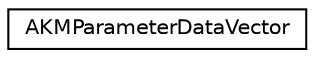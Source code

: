 digraph "Graphical Class Hierarchy"
{
 // LATEX_PDF_SIZE
  edge [fontname="Helvetica",fontsize="10",labelfontname="Helvetica",labelfontsize="10"];
  node [fontname="Helvetica",fontsize="10",shape=record];
  rankdir="LR";
  Node0 [label="AKMParameterDataVector",height=0.2,width=0.4,color="black", fillcolor="white", style="filled",URL="$struct_a_k_m_parameter_data_vector.html",tooltip=" "];
}

